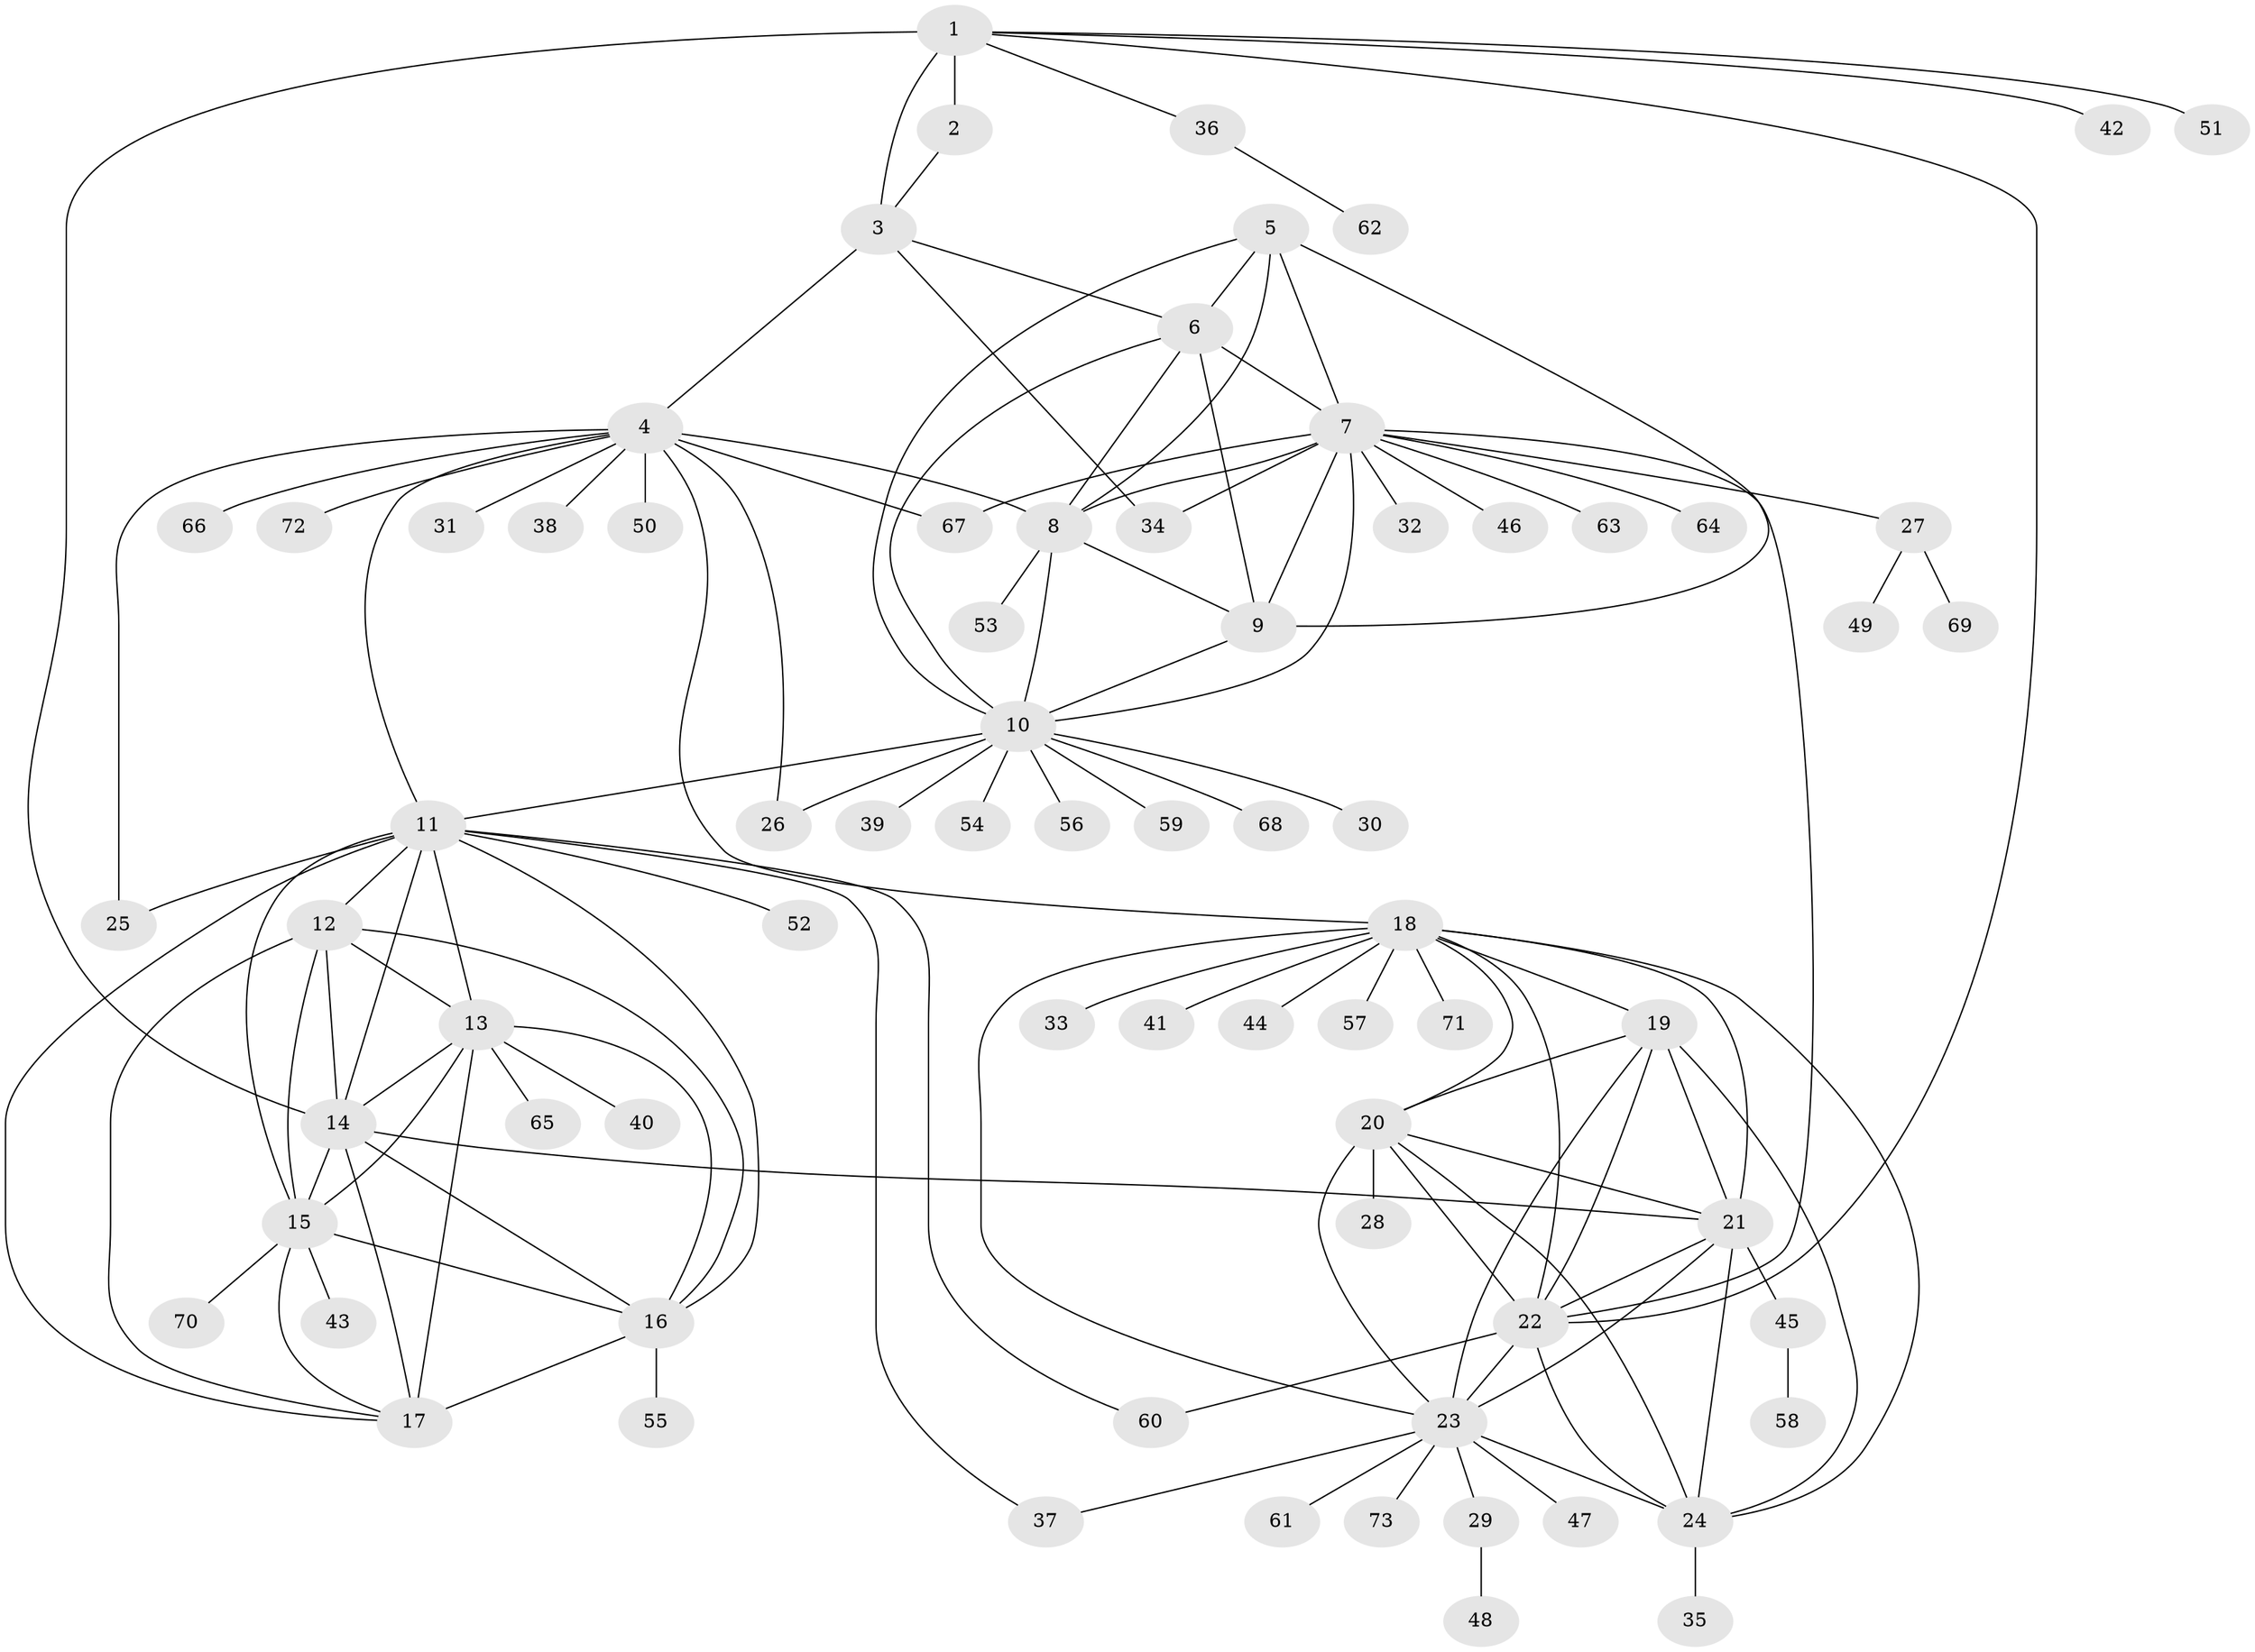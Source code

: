// original degree distribution, {7: 0.03424657534246575, 6: 0.02054794520547945, 13: 0.02054794520547945, 9: 0.0547945205479452, 8: 0.04794520547945205, 10: 0.02054794520547945, 14: 0.00684931506849315, 12: 0.02054794520547945, 15: 0.0136986301369863, 2: 0.1232876712328767, 4: 0.00684931506849315, 1: 0.6232876712328768, 3: 0.00684931506849315}
// Generated by graph-tools (version 1.1) at 2025/52/03/04/25 22:52:45]
// undirected, 73 vertices, 125 edges
graph export_dot {
  node [color=gray90,style=filled];
  1;
  2;
  3;
  4;
  5;
  6;
  7;
  8;
  9;
  10;
  11;
  12;
  13;
  14;
  15;
  16;
  17;
  18;
  19;
  20;
  21;
  22;
  23;
  24;
  25;
  26;
  27;
  28;
  29;
  30;
  31;
  32;
  33;
  34;
  35;
  36;
  37;
  38;
  39;
  40;
  41;
  42;
  43;
  44;
  45;
  46;
  47;
  48;
  49;
  50;
  51;
  52;
  53;
  54;
  55;
  56;
  57;
  58;
  59;
  60;
  61;
  62;
  63;
  64;
  65;
  66;
  67;
  68;
  69;
  70;
  71;
  72;
  73;
  1 -- 2 [weight=5.0];
  1 -- 3 [weight=5.0];
  1 -- 14 [weight=1.0];
  1 -- 22 [weight=1.0];
  1 -- 36 [weight=1.0];
  1 -- 42 [weight=1.0];
  1 -- 51 [weight=1.0];
  2 -- 3 [weight=1.0];
  3 -- 4 [weight=1.0];
  3 -- 6 [weight=1.0];
  3 -- 34 [weight=4.0];
  4 -- 8 [weight=1.0];
  4 -- 11 [weight=1.0];
  4 -- 18 [weight=1.0];
  4 -- 25 [weight=5.0];
  4 -- 26 [weight=7.0];
  4 -- 31 [weight=1.0];
  4 -- 38 [weight=3.0];
  4 -- 50 [weight=2.0];
  4 -- 66 [weight=1.0];
  4 -- 67 [weight=1.0];
  4 -- 72 [weight=1.0];
  5 -- 6 [weight=2.0];
  5 -- 7 [weight=2.0];
  5 -- 8 [weight=2.0];
  5 -- 9 [weight=3.0];
  5 -- 10 [weight=2.0];
  6 -- 7 [weight=1.0];
  6 -- 8 [weight=1.0];
  6 -- 9 [weight=1.0];
  6 -- 10 [weight=1.0];
  7 -- 8 [weight=1.0];
  7 -- 9 [weight=1.0];
  7 -- 10 [weight=1.0];
  7 -- 22 [weight=1.0];
  7 -- 27 [weight=1.0];
  7 -- 32 [weight=1.0];
  7 -- 34 [weight=1.0];
  7 -- 46 [weight=1.0];
  7 -- 63 [weight=1.0];
  7 -- 64 [weight=1.0];
  7 -- 67 [weight=1.0];
  8 -- 9 [weight=1.0];
  8 -- 10 [weight=1.0];
  8 -- 53 [weight=2.0];
  9 -- 10 [weight=1.0];
  10 -- 11 [weight=1.0];
  10 -- 26 [weight=1.0];
  10 -- 30 [weight=1.0];
  10 -- 39 [weight=1.0];
  10 -- 54 [weight=1.0];
  10 -- 56 [weight=1.0];
  10 -- 59 [weight=1.0];
  10 -- 68 [weight=1.0];
  11 -- 12 [weight=1.0];
  11 -- 13 [weight=1.0];
  11 -- 14 [weight=1.0];
  11 -- 15 [weight=1.0];
  11 -- 16 [weight=1.0];
  11 -- 17 [weight=1.0];
  11 -- 25 [weight=1.0];
  11 -- 37 [weight=1.0];
  11 -- 52 [weight=1.0];
  11 -- 60 [weight=1.0];
  12 -- 13 [weight=1.0];
  12 -- 14 [weight=1.0];
  12 -- 15 [weight=1.0];
  12 -- 16 [weight=1.0];
  12 -- 17 [weight=1.0];
  13 -- 14 [weight=1.0];
  13 -- 15 [weight=1.0];
  13 -- 16 [weight=1.0];
  13 -- 17 [weight=1.0];
  13 -- 40 [weight=1.0];
  13 -- 65 [weight=1.0];
  14 -- 15 [weight=1.0];
  14 -- 16 [weight=1.0];
  14 -- 17 [weight=4.0];
  14 -- 21 [weight=1.0];
  15 -- 16 [weight=1.0];
  15 -- 17 [weight=1.0];
  15 -- 43 [weight=1.0];
  15 -- 70 [weight=1.0];
  16 -- 17 [weight=1.0];
  16 -- 55 [weight=1.0];
  18 -- 19 [weight=1.0];
  18 -- 20 [weight=1.0];
  18 -- 21 [weight=1.0];
  18 -- 22 [weight=1.0];
  18 -- 23 [weight=1.0];
  18 -- 24 [weight=1.0];
  18 -- 33 [weight=1.0];
  18 -- 41 [weight=1.0];
  18 -- 44 [weight=1.0];
  18 -- 57 [weight=1.0];
  18 -- 71 [weight=1.0];
  19 -- 20 [weight=1.0];
  19 -- 21 [weight=1.0];
  19 -- 22 [weight=6.0];
  19 -- 23 [weight=1.0];
  19 -- 24 [weight=1.0];
  20 -- 21 [weight=1.0];
  20 -- 22 [weight=1.0];
  20 -- 23 [weight=1.0];
  20 -- 24 [weight=1.0];
  20 -- 28 [weight=2.0];
  21 -- 22 [weight=1.0];
  21 -- 23 [weight=1.0];
  21 -- 24 [weight=1.0];
  21 -- 45 [weight=1.0];
  22 -- 23 [weight=1.0];
  22 -- 24 [weight=1.0];
  22 -- 60 [weight=1.0];
  23 -- 24 [weight=1.0];
  23 -- 29 [weight=1.0];
  23 -- 37 [weight=1.0];
  23 -- 47 [weight=1.0];
  23 -- 61 [weight=1.0];
  23 -- 73 [weight=1.0];
  24 -- 35 [weight=2.0];
  27 -- 49 [weight=1.0];
  27 -- 69 [weight=1.0];
  29 -- 48 [weight=1.0];
  36 -- 62 [weight=1.0];
  45 -- 58 [weight=1.0];
}
